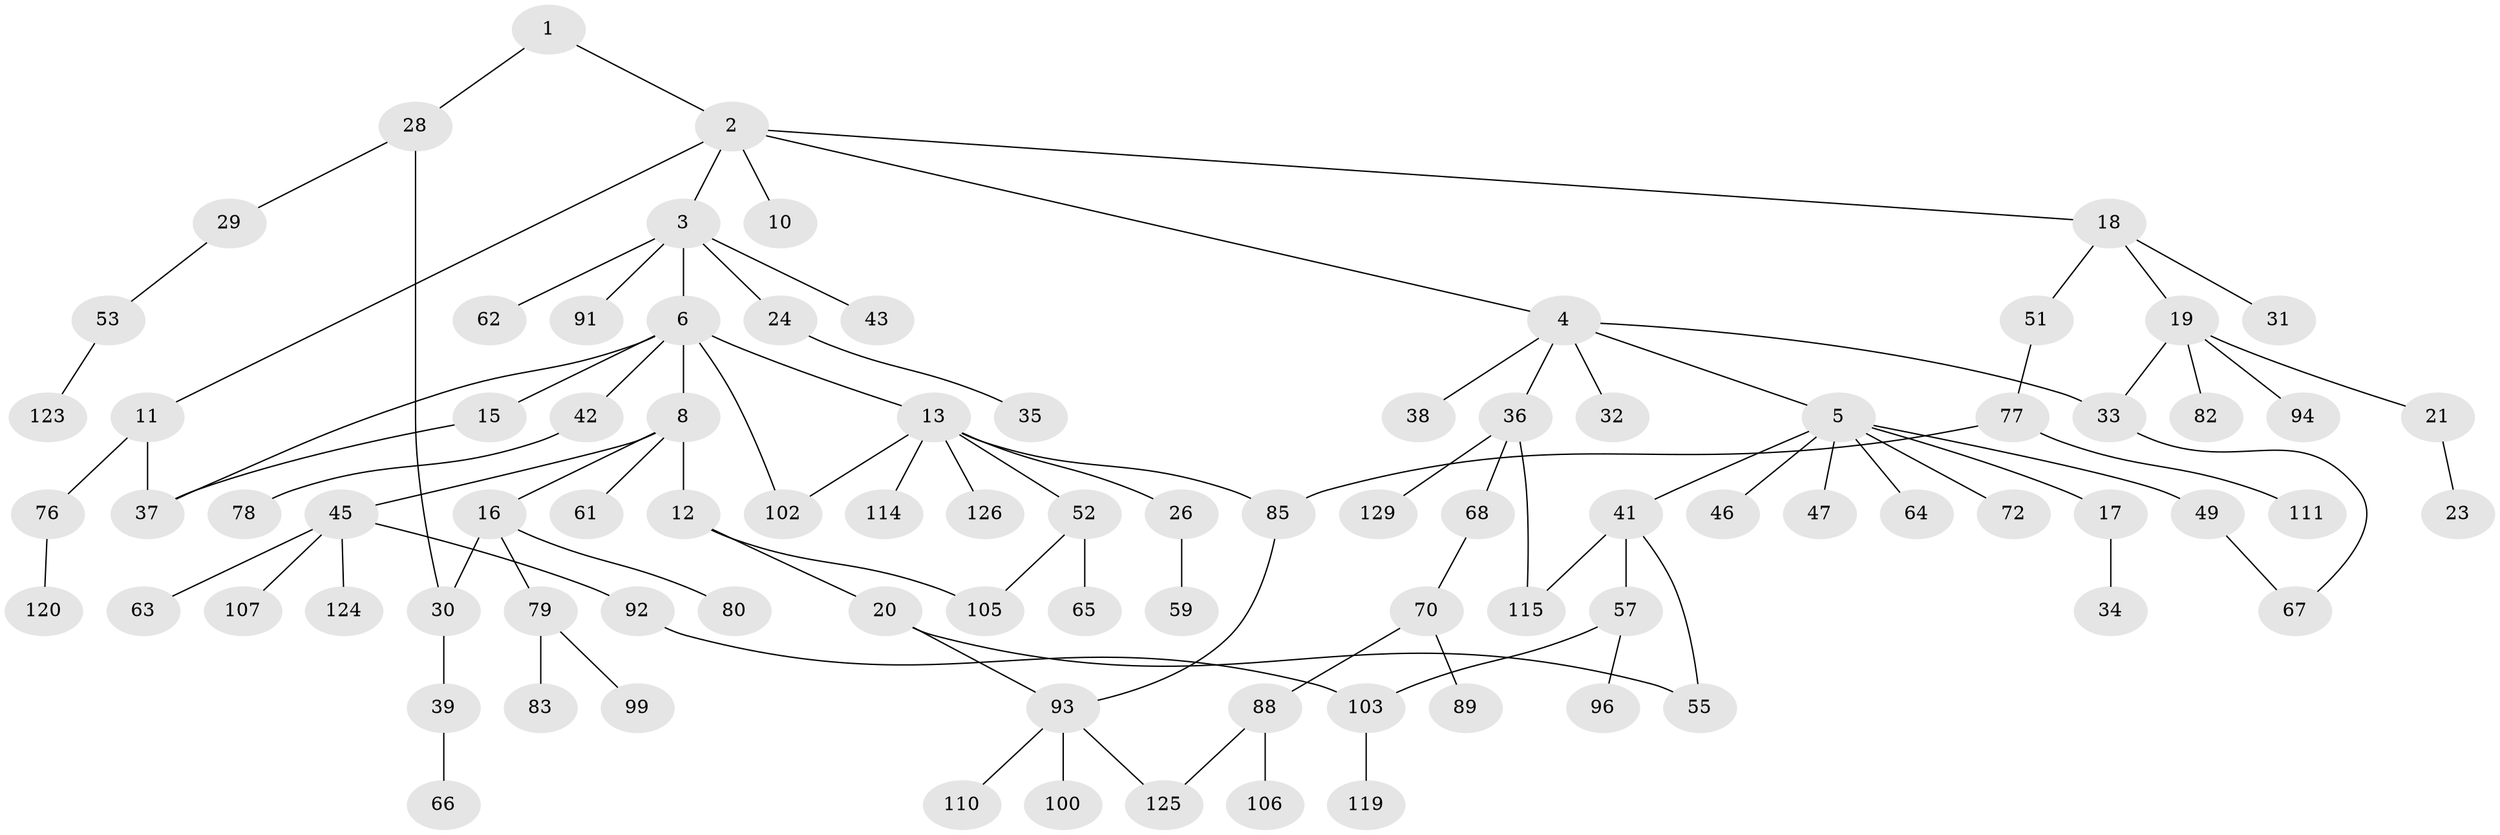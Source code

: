 // Generated by graph-tools (version 1.1) at 2025/23/03/03/25 07:23:30]
// undirected, 89 vertices, 101 edges
graph export_dot {
graph [start="1"]
  node [color=gray90,style=filled];
  1;
  2 [super="+14"];
  3 [super="+81"];
  4 [super="+22"];
  5 [super="+9"];
  6 [super="+7"];
  8 [super="+56"];
  10;
  11 [super="+74"];
  12 [super="+25"];
  13 [super="+113"];
  15;
  16 [super="+104"];
  17;
  18 [super="+109"];
  19 [super="+27"];
  20 [super="+86"];
  21 [super="+87"];
  23;
  24;
  26;
  28 [super="+108"];
  29;
  30 [super="+73"];
  31;
  32 [super="+54"];
  33 [super="+60"];
  34 [super="+127"];
  35 [super="+48"];
  36 [super="+40"];
  37 [super="+118"];
  38 [super="+90"];
  39 [super="+44"];
  41 [super="+116"];
  42 [super="+50"];
  43;
  45 [super="+69"];
  46;
  47;
  49 [super="+71"];
  51 [super="+128"];
  52 [super="+97"];
  53;
  55;
  57 [super="+58"];
  59;
  61;
  62 [super="+75"];
  63;
  64;
  65 [super="+101"];
  66;
  67;
  68;
  70 [super="+112"];
  72;
  76 [super="+95"];
  77 [super="+84"];
  78;
  79 [super="+117"];
  80;
  82;
  83;
  85;
  88;
  89;
  91;
  92;
  93 [super="+98"];
  94;
  96 [super="+122"];
  99;
  100;
  102;
  103;
  105;
  106 [super="+121"];
  107;
  110;
  111;
  114;
  115;
  119;
  120;
  123;
  124;
  125;
  126;
  129;
  1 -- 2;
  1 -- 28;
  2 -- 3;
  2 -- 4;
  2 -- 10;
  2 -- 11;
  2 -- 18;
  3 -- 6;
  3 -- 24;
  3 -- 43;
  3 -- 62;
  3 -- 91;
  4 -- 5;
  4 -- 32;
  4 -- 33;
  4 -- 38;
  4 -- 36;
  5 -- 17;
  5 -- 41;
  5 -- 46;
  5 -- 72;
  5 -- 64;
  5 -- 49;
  5 -- 47;
  6 -- 15;
  6 -- 37;
  6 -- 102;
  6 -- 8;
  6 -- 42;
  6 -- 13;
  8 -- 12;
  8 -- 16;
  8 -- 45;
  8 -- 61;
  11 -- 76;
  11 -- 37 [weight=2];
  12 -- 20;
  12 -- 105;
  13 -- 26;
  13 -- 52;
  13 -- 102;
  13 -- 114;
  13 -- 85;
  13 -- 126;
  15 -- 37;
  16 -- 30;
  16 -- 79;
  16 -- 80;
  17 -- 34;
  18 -- 19;
  18 -- 31;
  18 -- 51;
  19 -- 21;
  19 -- 33;
  19 -- 82;
  19 -- 94;
  20 -- 93;
  20 -- 55;
  21 -- 23;
  24 -- 35;
  26 -- 59;
  28 -- 29;
  28 -- 30;
  29 -- 53;
  30 -- 39;
  33 -- 67;
  36 -- 68;
  36 -- 129;
  36 -- 115;
  39 -- 66;
  41 -- 55;
  41 -- 57;
  41 -- 115;
  42 -- 78;
  45 -- 63;
  45 -- 92;
  45 -- 107;
  45 -- 124;
  49 -- 67;
  51 -- 77;
  52 -- 65;
  52 -- 105;
  53 -- 123;
  57 -- 103;
  57 -- 96;
  68 -- 70;
  70 -- 88;
  70 -- 89;
  76 -- 120;
  77 -- 85;
  77 -- 111;
  79 -- 83;
  79 -- 99;
  85 -- 93;
  88 -- 106;
  88 -- 125;
  92 -- 103;
  93 -- 100;
  93 -- 110;
  93 -- 125;
  103 -- 119;
}
